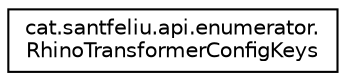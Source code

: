digraph "Graphical Class Hierarchy"
{
 // LATEX_PDF_SIZE
  edge [fontname="Helvetica",fontsize="10",labelfontname="Helvetica",labelfontsize="10"];
  node [fontname="Helvetica",fontsize="10",shape=record];
  rankdir="LR";
  Node0 [label="cat.santfeliu.api.enumerator.\lRhinoTransformerConfigKeys",height=0.2,width=0.4,color="black", fillcolor="white", style="filled",URL="$enumcat_1_1santfeliu_1_1api_1_1enumerator_1_1_rhino_transformer_config_keys.html",tooltip=" "];
}

